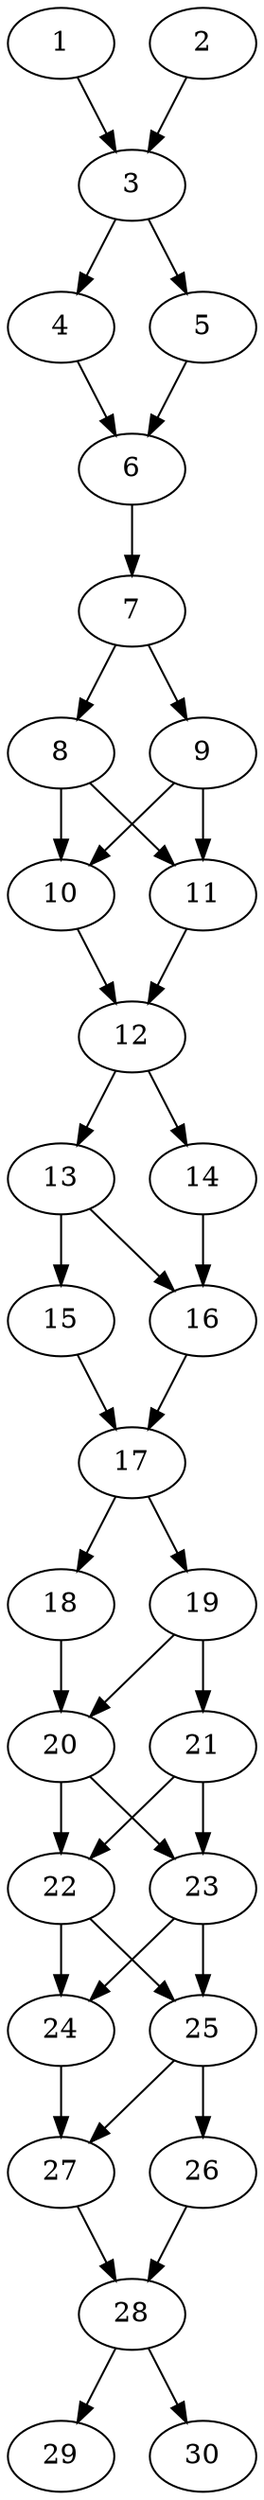 // DAG automatically generated by daggen at Thu Oct  3 14:04:19 2019
// ./daggen --dot -n 30 --ccr 0.3 --fat 0.3 --regular 0.7 --density 0.9 --mindata 5242880 --maxdata 52428800 
digraph G {
  1 [size="72557227", alpha="0.12", expect_size="21767168"] 
  1 -> 3 [size ="21767168"]
  2 [size="67440640", alpha="0.07", expect_size="20232192"] 
  2 -> 3 [size ="20232192"]
  3 [size="90763947", alpha="0.19", expect_size="27229184"] 
  3 -> 4 [size ="27229184"]
  3 -> 5 [size ="27229184"]
  4 [size="60750507", alpha="0.10", expect_size="18225152"] 
  4 -> 6 [size ="18225152"]
  5 [size="86903467", alpha="0.15", expect_size="26071040"] 
  5 -> 6 [size ="26071040"]
  6 [size="30747307", alpha="0.03", expect_size="9224192"] 
  6 -> 7 [size ="9224192"]
  7 [size="123706027", alpha="0.04", expect_size="37111808"] 
  7 -> 8 [size ="37111808"]
  7 -> 9 [size ="37111808"]
  8 [size="94552747", alpha="0.05", expect_size="28365824"] 
  8 -> 10 [size ="28365824"]
  8 -> 11 [size ="28365824"]
  9 [size="51978240", alpha="0.01", expect_size="15593472"] 
  9 -> 10 [size ="15593472"]
  9 -> 11 [size ="15593472"]
  10 [size="170673493", alpha="0.04", expect_size="51202048"] 
  10 -> 12 [size ="51202048"]
  11 [size="93969067", alpha="0.11", expect_size="28190720"] 
  11 -> 12 [size ="28190720"]
  12 [size="29835947", alpha="0.00", expect_size="8950784"] 
  12 -> 13 [size ="8950784"]
  12 -> 14 [size ="8950784"]
  13 [size="84688213", alpha="0.12", expect_size="25406464"] 
  13 -> 15 [size ="25406464"]
  13 -> 16 [size ="25406464"]
  14 [size="77448533", alpha="0.12", expect_size="23234560"] 
  14 -> 16 [size ="23234560"]
  15 [size="156989440", alpha="0.07", expect_size="47096832"] 
  15 -> 17 [size ="47096832"]
  16 [size="114370560", alpha="0.03", expect_size="34311168"] 
  16 -> 17 [size ="34311168"]
  17 [size="134539947", alpha="0.11", expect_size="40361984"] 
  17 -> 18 [size ="40361984"]
  17 -> 19 [size ="40361984"]
  18 [size="164464640", alpha="0.13", expect_size="49339392"] 
  18 -> 20 [size ="49339392"]
  19 [size="44806827", alpha="0.13", expect_size="13442048"] 
  19 -> 20 [size ="13442048"]
  19 -> 21 [size ="13442048"]
  20 [size="48868693", alpha="0.08", expect_size="14660608"] 
  20 -> 22 [size ="14660608"]
  20 -> 23 [size ="14660608"]
  21 [size="76506453", alpha="0.09", expect_size="22951936"] 
  21 -> 22 [size ="22951936"]
  21 -> 23 [size ="22951936"]
  22 [size="159907840", alpha="0.17", expect_size="47972352"] 
  22 -> 24 [size ="47972352"]
  22 -> 25 [size ="47972352"]
  23 [size="163556693", alpha="0.15", expect_size="49067008"] 
  23 -> 24 [size ="49067008"]
  23 -> 25 [size ="49067008"]
  24 [size="102621867", alpha="0.17", expect_size="30786560"] 
  24 -> 27 [size ="30786560"]
  25 [size="37000533", alpha="0.09", expect_size="11100160"] 
  25 -> 26 [size ="11100160"]
  25 -> 27 [size ="11100160"]
  26 [size="94583467", alpha="0.02", expect_size="28375040"] 
  26 -> 28 [size ="28375040"]
  27 [size="120784213", alpha="0.09", expect_size="36235264"] 
  27 -> 28 [size ="36235264"]
  28 [size="47107413", alpha="0.05", expect_size="14132224"] 
  28 -> 29 [size ="14132224"]
  28 -> 30 [size ="14132224"]
  29 [size="149568853", alpha="0.06", expect_size="44870656"] 
  30 [size="98082133", alpha="0.06", expect_size="29424640"] 
}
